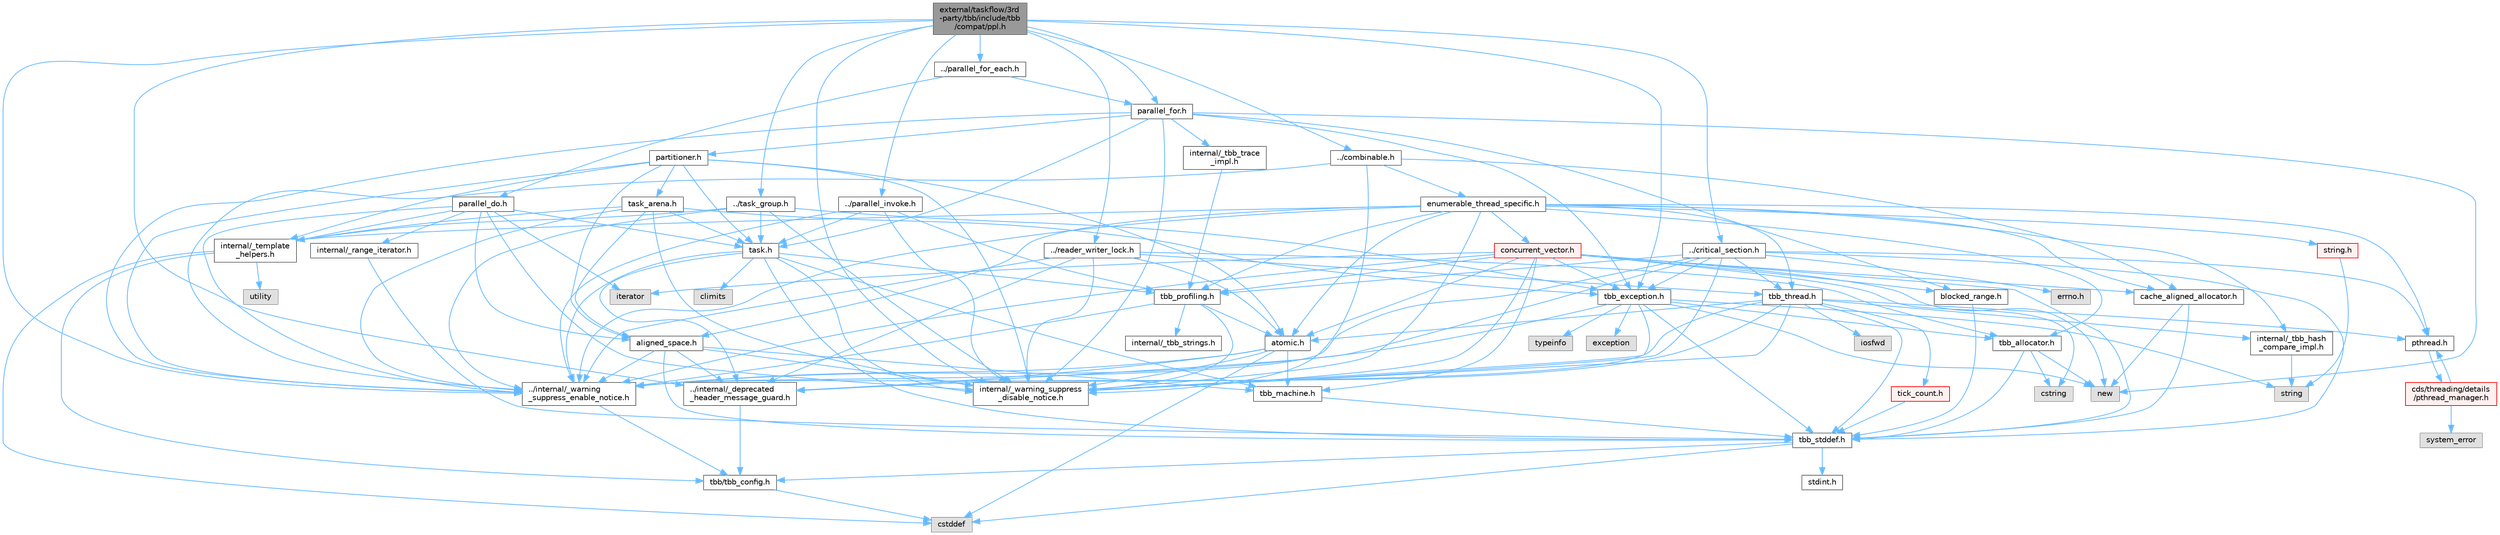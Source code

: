 digraph "external/taskflow/3rd-party/tbb/include/tbb/compat/ppl.h"
{
 // LATEX_PDF_SIZE
  bgcolor="transparent";
  edge [fontname=Helvetica,fontsize=10,labelfontname=Helvetica,labelfontsize=10];
  node [fontname=Helvetica,fontsize=10,shape=box,height=0.2,width=0.4];
  Node1 [id="Node000001",label="external/taskflow/3rd\l-party/tbb/include/tbb\l/compat/ppl.h",height=0.2,width=0.4,color="gray40", fillcolor="grey60", style="filled", fontcolor="black",tooltip=" "];
  Node1 -> Node2 [id="edge1_Node000001_Node000002",color="steelblue1",style="solid",tooltip=" "];
  Node2 [id="Node000002",label="../internal/_deprecated\l_header_message_guard.h",height=0.2,width=0.4,color="grey40", fillcolor="white", style="filled",URL="$__deprecated__header__message__guard_8h.html",tooltip=" "];
  Node2 -> Node3 [id="edge2_Node000002_Node000003",color="steelblue1",style="solid",tooltip=" "];
  Node3 [id="Node000003",label="tbb/tbb_config.h",height=0.2,width=0.4,color="grey40", fillcolor="white", style="filled",URL="$tbb__config_8h.html",tooltip=" "];
  Node3 -> Node4 [id="edge3_Node000003_Node000004",color="steelblue1",style="solid",tooltip=" "];
  Node4 [id="Node000004",label="cstddef",height=0.2,width=0.4,color="grey60", fillcolor="#E0E0E0", style="filled",tooltip=" "];
  Node1 -> Node5 [id="edge4_Node000001_Node000005",color="steelblue1",style="solid",tooltip=" "];
  Node5 [id="Node000005",label="../internal/_warning\l_suppress_enable_notice.h",height=0.2,width=0.4,color="grey40", fillcolor="white", style="filled",URL="$__warning__suppress__enable__notice_8h.html",tooltip=" "];
  Node5 -> Node3 [id="edge5_Node000005_Node000003",color="steelblue1",style="solid",tooltip=" "];
  Node1 -> Node6 [id="edge6_Node000001_Node000006",color="steelblue1",style="solid",tooltip=" "];
  Node6 [id="Node000006",label="../task_group.h",height=0.2,width=0.4,color="grey40", fillcolor="white", style="filled",URL="$task__group_8h.html",tooltip=" "];
  Node6 -> Node5 [id="edge7_Node000006_Node000005",color="steelblue1",style="solid",tooltip=" "];
  Node6 -> Node7 [id="edge8_Node000006_Node000007",color="steelblue1",style="solid",tooltip=" "];
  Node7 [id="Node000007",label="task.h",height=0.2,width=0.4,color="grey40", fillcolor="white", style="filled",URL="$task_8h.html",tooltip=" "];
  Node7 -> Node2 [id="edge9_Node000007_Node000002",color="steelblue1",style="solid",tooltip=" "];
  Node7 -> Node5 [id="edge10_Node000007_Node000005",color="steelblue1",style="solid",tooltip=" "];
  Node7 -> Node8 [id="edge11_Node000007_Node000008",color="steelblue1",style="solid",tooltip=" "];
  Node8 [id="Node000008",label="tbb_stddef.h",height=0.2,width=0.4,color="grey40", fillcolor="white", style="filled",URL="$tbb__stddef_8h.html",tooltip=" "];
  Node8 -> Node3 [id="edge12_Node000008_Node000003",color="steelblue1",style="solid",tooltip=" "];
  Node8 -> Node4 [id="edge13_Node000008_Node000004",color="steelblue1",style="solid",tooltip=" "];
  Node8 -> Node9 [id="edge14_Node000008_Node000009",color="steelblue1",style="solid",tooltip=" "];
  Node9 [id="Node000009",label="stdint.h",height=0.2,width=0.4,color="grey40", fillcolor="white", style="filled",URL="$stdint_8h.html",tooltip=" "];
  Node7 -> Node10 [id="edge15_Node000007_Node000010",color="steelblue1",style="solid",tooltip=" "];
  Node10 [id="Node000010",label="tbb_machine.h",height=0.2,width=0.4,color="grey40", fillcolor="white", style="filled",URL="$tbb__machine_8h.html",tooltip=" "];
  Node10 -> Node8 [id="edge16_Node000010_Node000008",color="steelblue1",style="solid",tooltip=" "];
  Node7 -> Node11 [id="edge17_Node000007_Node000011",color="steelblue1",style="solid",tooltip=" "];
  Node11 [id="Node000011",label="tbb_profiling.h",height=0.2,width=0.4,color="grey40", fillcolor="white", style="filled",URL="$tbb__profiling_8h.html",tooltip=" "];
  Node11 -> Node5 [id="edge18_Node000011_Node000005",color="steelblue1",style="solid",tooltip=" "];
  Node11 -> Node12 [id="edge19_Node000011_Node000012",color="steelblue1",style="solid",tooltip=" "];
  Node12 [id="Node000012",label="internal/_tbb_strings.h",height=0.2,width=0.4,color="grey40", fillcolor="white", style="filled",URL="$__tbb__strings_8h.html",tooltip=" "];
  Node11 -> Node13 [id="edge20_Node000011_Node000013",color="steelblue1",style="solid",tooltip=" "];
  Node13 [id="Node000013",label="atomic.h",height=0.2,width=0.4,color="grey40", fillcolor="white", style="filled",URL="$external_2taskflow_23rd-party_2tbb_2include_2tbb_2atomic_8h.html",tooltip=" "];
  Node13 -> Node2 [id="edge21_Node000013_Node000002",color="steelblue1",style="solid",tooltip=" "];
  Node13 -> Node5 [id="edge22_Node000013_Node000005",color="steelblue1",style="solid",tooltip=" "];
  Node13 -> Node4 [id="edge23_Node000013_Node000004",color="steelblue1",style="solid",tooltip=" "];
  Node13 -> Node10 [id="edge24_Node000013_Node000010",color="steelblue1",style="solid",tooltip=" "];
  Node13 -> Node14 [id="edge25_Node000013_Node000014",color="steelblue1",style="solid",tooltip=" "];
  Node14 [id="Node000014",label="internal/_warning_suppress\l_disable_notice.h",height=0.2,width=0.4,color="grey40", fillcolor="white", style="filled",URL="$__warning__suppress__disable__notice_8h.html",tooltip=" "];
  Node11 -> Node14 [id="edge26_Node000011_Node000014",color="steelblue1",style="solid",tooltip=" "];
  Node7 -> Node15 [id="edge27_Node000007_Node000015",color="steelblue1",style="solid",tooltip=" "];
  Node15 [id="Node000015",label="climits",height=0.2,width=0.4,color="grey60", fillcolor="#E0E0E0", style="filled",tooltip=" "];
  Node7 -> Node14 [id="edge28_Node000007_Node000014",color="steelblue1",style="solid",tooltip=" "];
  Node6 -> Node16 [id="edge29_Node000006_Node000016",color="steelblue1",style="solid",tooltip=" "];
  Node16 [id="Node000016",label="tbb_exception.h",height=0.2,width=0.4,color="grey40", fillcolor="white", style="filled",URL="$tbb__exception_8h.html",tooltip=" "];
  Node16 -> Node5 [id="edge30_Node000016_Node000005",color="steelblue1",style="solid",tooltip=" "];
  Node16 -> Node8 [id="edge31_Node000016_Node000008",color="steelblue1",style="solid",tooltip=" "];
  Node16 -> Node17 [id="edge32_Node000016_Node000017",color="steelblue1",style="solid",tooltip=" "];
  Node17 [id="Node000017",label="exception",height=0.2,width=0.4,color="grey60", fillcolor="#E0E0E0", style="filled",tooltip=" "];
  Node16 -> Node18 [id="edge33_Node000016_Node000018",color="steelblue1",style="solid",tooltip=" "];
  Node18 [id="Node000018",label="new",height=0.2,width=0.4,color="grey60", fillcolor="#E0E0E0", style="filled",tooltip=" "];
  Node16 -> Node19 [id="edge34_Node000016_Node000019",color="steelblue1",style="solid",tooltip=" "];
  Node19 [id="Node000019",label="string",height=0.2,width=0.4,color="grey60", fillcolor="#E0E0E0", style="filled",tooltip=" "];
  Node16 -> Node20 [id="edge35_Node000016_Node000020",color="steelblue1",style="solid",tooltip=" "];
  Node20 [id="Node000020",label="tbb_allocator.h",height=0.2,width=0.4,color="grey40", fillcolor="white", style="filled",URL="$tbb__allocator_8h.html",tooltip=" "];
  Node20 -> Node8 [id="edge36_Node000020_Node000008",color="steelblue1",style="solid",tooltip=" "];
  Node20 -> Node18 [id="edge37_Node000020_Node000018",color="steelblue1",style="solid",tooltip=" "];
  Node20 -> Node21 [id="edge38_Node000020_Node000021",color="steelblue1",style="solid",tooltip=" "];
  Node21 [id="Node000021",label="cstring",height=0.2,width=0.4,color="grey60", fillcolor="#E0E0E0", style="filled",tooltip=" "];
  Node16 -> Node22 [id="edge39_Node000016_Node000022",color="steelblue1",style="solid",tooltip=" "];
  Node22 [id="Node000022",label="typeinfo",height=0.2,width=0.4,color="grey60", fillcolor="#E0E0E0", style="filled",tooltip=" "];
  Node16 -> Node14 [id="edge40_Node000016_Node000014",color="steelblue1",style="solid",tooltip=" "];
  Node6 -> Node23 [id="edge41_Node000006_Node000023",color="steelblue1",style="solid",tooltip=" "];
  Node23 [id="Node000023",label="internal/_template\l_helpers.h",height=0.2,width=0.4,color="grey40", fillcolor="white", style="filled",URL="$__template__helpers_8h.html",tooltip=" "];
  Node23 -> Node24 [id="edge42_Node000023_Node000024",color="steelblue1",style="solid",tooltip=" "];
  Node24 [id="Node000024",label="utility",height=0.2,width=0.4,color="grey60", fillcolor="#E0E0E0", style="filled",tooltip=" "];
  Node23 -> Node4 [id="edge43_Node000023_Node000004",color="steelblue1",style="solid",tooltip=" "];
  Node23 -> Node3 [id="edge44_Node000023_Node000003",color="steelblue1",style="solid",tooltip=" "];
  Node6 -> Node14 [id="edge45_Node000006_Node000014",color="steelblue1",style="solid",tooltip=" "];
  Node1 -> Node25 [id="edge46_Node000001_Node000025",color="steelblue1",style="solid",tooltip=" "];
  Node25 [id="Node000025",label="../parallel_invoke.h",height=0.2,width=0.4,color="grey40", fillcolor="white", style="filled",URL="$parallel__invoke_8h.html",tooltip=" "];
  Node25 -> Node5 [id="edge47_Node000025_Node000005",color="steelblue1",style="solid",tooltip=" "];
  Node25 -> Node7 [id="edge48_Node000025_Node000007",color="steelblue1",style="solid",tooltip=" "];
  Node25 -> Node11 [id="edge49_Node000025_Node000011",color="steelblue1",style="solid",tooltip=" "];
  Node25 -> Node14 [id="edge50_Node000025_Node000014",color="steelblue1",style="solid",tooltip=" "];
  Node1 -> Node26 [id="edge51_Node000001_Node000026",color="steelblue1",style="solid",tooltip=" "];
  Node26 [id="Node000026",label="../parallel_for_each.h",height=0.2,width=0.4,color="grey40", fillcolor="white", style="filled",URL="$parallel__for__each_8h.html",tooltip=" "];
  Node26 -> Node27 [id="edge52_Node000026_Node000027",color="steelblue1",style="solid",tooltip=" "];
  Node27 [id="Node000027",label="parallel_do.h",height=0.2,width=0.4,color="grey40", fillcolor="white", style="filled",URL="$parallel__do_8h.html",tooltip=" "];
  Node27 -> Node5 [id="edge53_Node000027_Node000005",color="steelblue1",style="solid",tooltip=" "];
  Node27 -> Node28 [id="edge54_Node000027_Node000028",color="steelblue1",style="solid",tooltip=" "];
  Node28 [id="Node000028",label="internal/_range_iterator.h",height=0.2,width=0.4,color="grey40", fillcolor="white", style="filled",URL="$__range__iterator_8h.html",tooltip=" "];
  Node28 -> Node8 [id="edge55_Node000028_Node000008",color="steelblue1",style="solid",tooltip=" "];
  Node27 -> Node23 [id="edge56_Node000027_Node000023",color="steelblue1",style="solid",tooltip=" "];
  Node27 -> Node7 [id="edge57_Node000027_Node000007",color="steelblue1",style="solid",tooltip=" "];
  Node27 -> Node29 [id="edge58_Node000027_Node000029",color="steelblue1",style="solid",tooltip=" "];
  Node29 [id="Node000029",label="aligned_space.h",height=0.2,width=0.4,color="grey40", fillcolor="white", style="filled",URL="$aligned__space_8h.html",tooltip=" "];
  Node29 -> Node2 [id="edge59_Node000029_Node000002",color="steelblue1",style="solid",tooltip=" "];
  Node29 -> Node5 [id="edge60_Node000029_Node000005",color="steelblue1",style="solid",tooltip=" "];
  Node29 -> Node8 [id="edge61_Node000029_Node000008",color="steelblue1",style="solid",tooltip=" "];
  Node29 -> Node10 [id="edge62_Node000029_Node000010",color="steelblue1",style="solid",tooltip=" "];
  Node29 -> Node14 [id="edge63_Node000029_Node000014",color="steelblue1",style="solid",tooltip=" "];
  Node27 -> Node30 [id="edge64_Node000027_Node000030",color="steelblue1",style="solid",tooltip=" "];
  Node30 [id="Node000030",label="iterator",height=0.2,width=0.4,color="grey60", fillcolor="#E0E0E0", style="filled",tooltip=" "];
  Node27 -> Node14 [id="edge65_Node000027_Node000014",color="steelblue1",style="solid",tooltip=" "];
  Node26 -> Node31 [id="edge66_Node000026_Node000031",color="steelblue1",style="solid",tooltip=" "];
  Node31 [id="Node000031",label="parallel_for.h",height=0.2,width=0.4,color="grey40", fillcolor="white", style="filled",URL="$tbb_2parallel__for_8h.html",tooltip=" "];
  Node31 -> Node5 [id="edge67_Node000031_Node000005",color="steelblue1",style="solid",tooltip=" "];
  Node31 -> Node18 [id="edge68_Node000031_Node000018",color="steelblue1",style="solid",tooltip=" "];
  Node31 -> Node7 [id="edge69_Node000031_Node000007",color="steelblue1",style="solid",tooltip=" "];
  Node31 -> Node32 [id="edge70_Node000031_Node000032",color="steelblue1",style="solid",tooltip=" "];
  Node32 [id="Node000032",label="partitioner.h",height=0.2,width=0.4,color="grey40", fillcolor="white", style="filled",URL="$partitioner_8h.html",tooltip=" "];
  Node32 -> Node5 [id="edge71_Node000032_Node000005",color="steelblue1",style="solid",tooltip=" "];
  Node32 -> Node7 [id="edge72_Node000032_Node000007",color="steelblue1",style="solid",tooltip=" "];
  Node32 -> Node33 [id="edge73_Node000032_Node000033",color="steelblue1",style="solid",tooltip=" "];
  Node33 [id="Node000033",label="task_arena.h",height=0.2,width=0.4,color="grey40", fillcolor="white", style="filled",URL="$task__arena_8h.html",tooltip=" "];
  Node33 -> Node5 [id="edge74_Node000033_Node000005",color="steelblue1",style="solid",tooltip=" "];
  Node33 -> Node7 [id="edge75_Node000033_Node000007",color="steelblue1",style="solid",tooltip=" "];
  Node33 -> Node16 [id="edge76_Node000033_Node000016",color="steelblue1",style="solid",tooltip=" "];
  Node33 -> Node23 [id="edge77_Node000033_Node000023",color="steelblue1",style="solid",tooltip=" "];
  Node33 -> Node29 [id="edge78_Node000033_Node000029",color="steelblue1",style="solid",tooltip=" "];
  Node33 -> Node14 [id="edge79_Node000033_Node000014",color="steelblue1",style="solid",tooltip=" "];
  Node32 -> Node29 [id="edge80_Node000032_Node000029",color="steelblue1",style="solid",tooltip=" "];
  Node32 -> Node13 [id="edge81_Node000032_Node000013",color="steelblue1",style="solid",tooltip=" "];
  Node32 -> Node23 [id="edge82_Node000032_Node000023",color="steelblue1",style="solid",tooltip=" "];
  Node32 -> Node14 [id="edge83_Node000032_Node000014",color="steelblue1",style="solid",tooltip=" "];
  Node31 -> Node34 [id="edge84_Node000031_Node000034",color="steelblue1",style="solid",tooltip=" "];
  Node34 [id="Node000034",label="blocked_range.h",height=0.2,width=0.4,color="grey40", fillcolor="white", style="filled",URL="$blocked__range_8h.html",tooltip=" "];
  Node34 -> Node8 [id="edge85_Node000034_Node000008",color="steelblue1",style="solid",tooltip=" "];
  Node31 -> Node16 [id="edge86_Node000031_Node000016",color="steelblue1",style="solid",tooltip=" "];
  Node31 -> Node35 [id="edge87_Node000031_Node000035",color="steelblue1",style="solid",tooltip=" "];
  Node35 [id="Node000035",label="internal/_tbb_trace\l_impl.h",height=0.2,width=0.4,color="grey40", fillcolor="white", style="filled",URL="$__tbb__trace__impl_8h.html",tooltip=" "];
  Node35 -> Node11 [id="edge88_Node000035_Node000011",color="steelblue1",style="solid",tooltip=" "];
  Node31 -> Node14 [id="edge89_Node000031_Node000014",color="steelblue1",style="solid",tooltip=" "];
  Node1 -> Node31 [id="edge90_Node000001_Node000031",color="steelblue1",style="solid",tooltip=" "];
  Node1 -> Node16 [id="edge91_Node000001_Node000016",color="steelblue1",style="solid",tooltip=" "];
  Node1 -> Node36 [id="edge92_Node000001_Node000036",color="steelblue1",style="solid",tooltip=" "];
  Node36 [id="Node000036",label="../critical_section.h",height=0.2,width=0.4,color="grey40", fillcolor="white", style="filled",URL="$critical__section_8h.html",tooltip=" "];
  Node36 -> Node2 [id="edge93_Node000036_Node000002",color="steelblue1",style="solid",tooltip=" "];
  Node36 -> Node5 [id="edge94_Node000036_Node000005",color="steelblue1",style="solid",tooltip=" "];
  Node36 -> Node37 [id="edge95_Node000036_Node000037",color="steelblue1",style="solid",tooltip=" "];
  Node37 [id="Node000037",label="pthread.h",height=0.2,width=0.4,color="grey40", fillcolor="white", style="filled",URL="$pthread_8h.html",tooltip=" "];
  Node37 -> Node38 [id="edge96_Node000037_Node000038",color="steelblue1",style="solid",tooltip=" "];
  Node38 [id="Node000038",label="cds/threading/details\l/pthread_manager.h",height=0.2,width=0.4,color="red", fillcolor="#FFF0F0", style="filled",URL="$pthread__manager_8h.html",tooltip=" "];
  Node38 -> Node39 [id="edge97_Node000038_Node000039",color="steelblue1",style="solid",tooltip=" "];
  Node39 [id="Node000039",label="system_error",height=0.2,width=0.4,color="grey60", fillcolor="#E0E0E0", style="filled",tooltip=" "];
  Node38 -> Node37 [id="edge98_Node000038_Node000037",color="steelblue1",style="solid",tooltip=" "];
  Node36 -> Node81 [id="edge99_Node000036_Node000081",color="steelblue1",style="solid",tooltip=" "];
  Node81 [id="Node000081",label="errno.h",height=0.2,width=0.4,color="grey60", fillcolor="#E0E0E0", style="filled",tooltip=" "];
  Node36 -> Node8 [id="edge100_Node000036_Node000008",color="steelblue1",style="solid",tooltip=" "];
  Node36 -> Node82 [id="edge101_Node000036_Node000082",color="steelblue1",style="solid",tooltip=" "];
  Node82 [id="Node000082",label="tbb_thread.h",height=0.2,width=0.4,color="grey40", fillcolor="white", style="filled",URL="$tbb__thread_8h.html",tooltip=" "];
  Node82 -> Node2 [id="edge102_Node000082_Node000002",color="steelblue1",style="solid",tooltip=" "];
  Node82 -> Node5 [id="edge103_Node000082_Node000005",color="steelblue1",style="solid",tooltip=" "];
  Node82 -> Node8 [id="edge104_Node000082_Node000008",color="steelblue1",style="solid",tooltip=" "];
  Node82 -> Node37 [id="edge105_Node000082_Node000037",color="steelblue1",style="solid",tooltip=" "];
  Node82 -> Node13 [id="edge106_Node000082_Node000013",color="steelblue1",style="solid",tooltip=" "];
  Node82 -> Node83 [id="edge107_Node000082_Node000083",color="steelblue1",style="solid",tooltip=" "];
  Node83 [id="Node000083",label="internal/_tbb_hash\l_compare_impl.h",height=0.2,width=0.4,color="grey40", fillcolor="white", style="filled",URL="$__tbb__hash__compare__impl_8h.html",tooltip=" "];
  Node83 -> Node19 [id="edge108_Node000083_Node000019",color="steelblue1",style="solid",tooltip=" "];
  Node82 -> Node84 [id="edge109_Node000082_Node000084",color="steelblue1",style="solid",tooltip=" "];
  Node84 [id="Node000084",label="tick_count.h",height=0.2,width=0.4,color="red", fillcolor="#FFF0F0", style="filled",URL="$tick__count_8h.html",tooltip=" "];
  Node84 -> Node8 [id="edge110_Node000084_Node000008",color="steelblue1",style="solid",tooltip=" "];
  Node82 -> Node86 [id="edge111_Node000082_Node000086",color="steelblue1",style="solid",tooltip=" "];
  Node86 [id="Node000086",label="iosfwd",height=0.2,width=0.4,color="grey60", fillcolor="#E0E0E0", style="filled",tooltip=" "];
  Node82 -> Node14 [id="edge112_Node000082_Node000014",color="steelblue1",style="solid",tooltip=" "];
  Node36 -> Node16 [id="edge113_Node000036_Node000016",color="steelblue1",style="solid",tooltip=" "];
  Node36 -> Node11 [id="edge114_Node000036_Node000011",color="steelblue1",style="solid",tooltip=" "];
  Node36 -> Node14 [id="edge115_Node000036_Node000014",color="steelblue1",style="solid",tooltip=" "];
  Node1 -> Node87 [id="edge116_Node000001_Node000087",color="steelblue1",style="solid",tooltip=" "];
  Node87 [id="Node000087",label="../reader_writer_lock.h",height=0.2,width=0.4,color="grey40", fillcolor="white", style="filled",URL="$reader__writer__lock_8h.html",tooltip=" "];
  Node87 -> Node2 [id="edge117_Node000087_Node000002",color="steelblue1",style="solid",tooltip=" "];
  Node87 -> Node5 [id="edge118_Node000087_Node000005",color="steelblue1",style="solid",tooltip=" "];
  Node87 -> Node82 [id="edge119_Node000087_Node000082",color="steelblue1",style="solid",tooltip=" "];
  Node87 -> Node20 [id="edge120_Node000087_Node000020",color="steelblue1",style="solid",tooltip=" "];
  Node87 -> Node13 [id="edge121_Node000087_Node000013",color="steelblue1",style="solid",tooltip=" "];
  Node87 -> Node14 [id="edge122_Node000087_Node000014",color="steelblue1",style="solid",tooltip=" "];
  Node1 -> Node88 [id="edge123_Node000001_Node000088",color="steelblue1",style="solid",tooltip=" "];
  Node88 [id="Node000088",label="../combinable.h",height=0.2,width=0.4,color="grey40", fillcolor="white", style="filled",URL="$combinable_8h.html",tooltip=" "];
  Node88 -> Node5 [id="edge124_Node000088_Node000005",color="steelblue1",style="solid",tooltip=" "];
  Node88 -> Node89 [id="edge125_Node000088_Node000089",color="steelblue1",style="solid",tooltip=" "];
  Node89 [id="Node000089",label="enumerable_thread_specific.h",height=0.2,width=0.4,color="grey40", fillcolor="white", style="filled",URL="$enumerable__thread__specific_8h.html",tooltip=" "];
  Node89 -> Node5 [id="edge126_Node000089_Node000005",color="steelblue1",style="solid",tooltip=" "];
  Node89 -> Node13 [id="edge127_Node000089_Node000013",color="steelblue1",style="solid",tooltip=" "];
  Node89 -> Node90 [id="edge128_Node000089_Node000090",color="steelblue1",style="solid",tooltip=" "];
  Node90 [id="Node000090",label="concurrent_vector.h",height=0.2,width=0.4,color="red", fillcolor="#FFF0F0", style="filled",URL="$concurrent__vector_8h.html",tooltip=" "];
  Node90 -> Node5 [id="edge129_Node000090_Node000005",color="steelblue1",style="solid",tooltip=" "];
  Node90 -> Node8 [id="edge130_Node000090_Node000008",color="steelblue1",style="solid",tooltip=" "];
  Node90 -> Node16 [id="edge131_Node000090_Node000016",color="steelblue1",style="solid",tooltip=" "];
  Node90 -> Node13 [id="edge132_Node000090_Node000013",color="steelblue1",style="solid",tooltip=" "];
  Node90 -> Node91 [id="edge133_Node000090_Node000091",color="steelblue1",style="solid",tooltip=" "];
  Node91 [id="Node000091",label="cache_aligned_allocator.h",height=0.2,width=0.4,color="grey40", fillcolor="white", style="filled",URL="$cache__aligned__allocator_8h.html",tooltip=" "];
  Node91 -> Node18 [id="edge134_Node000091_Node000018",color="steelblue1",style="solid",tooltip=" "];
  Node91 -> Node8 [id="edge135_Node000091_Node000008",color="steelblue1",style="solid",tooltip=" "];
  Node90 -> Node34 [id="edge136_Node000090_Node000034",color="steelblue1",style="solid",tooltip=" "];
  Node90 -> Node10 [id="edge137_Node000090_Node000010",color="steelblue1",style="solid",tooltip=" "];
  Node90 -> Node11 [id="edge138_Node000090_Node000011",color="steelblue1",style="solid",tooltip=" "];
  Node90 -> Node18 [id="edge139_Node000090_Node000018",color="steelblue1",style="solid",tooltip=" "];
  Node90 -> Node21 [id="edge140_Node000090_Node000021",color="steelblue1",style="solid",tooltip=" "];
  Node90 -> Node30 [id="edge141_Node000090_Node000030",color="steelblue1",style="solid",tooltip=" "];
  Node90 -> Node14 [id="edge142_Node000090_Node000014",color="steelblue1",style="solid",tooltip=" "];
  Node89 -> Node82 [id="edge143_Node000089_Node000082",color="steelblue1",style="solid",tooltip=" "];
  Node89 -> Node20 [id="edge144_Node000089_Node000020",color="steelblue1",style="solid",tooltip=" "];
  Node89 -> Node91 [id="edge145_Node000089_Node000091",color="steelblue1",style="solid",tooltip=" "];
  Node89 -> Node29 [id="edge146_Node000089_Node000029",color="steelblue1",style="solid",tooltip=" "];
  Node89 -> Node23 [id="edge147_Node000089_Node000023",color="steelblue1",style="solid",tooltip=" "];
  Node89 -> Node83 [id="edge148_Node000089_Node000083",color="steelblue1",style="solid",tooltip=" "];
  Node89 -> Node11 [id="edge149_Node000089_Node000011",color="steelblue1",style="solid",tooltip=" "];
  Node89 -> Node95 [id="edge150_Node000089_Node000095",color="steelblue1",style="solid",tooltip=" "];
  Node95 [id="Node000095",label="string.h",height=0.2,width=0.4,color="red", fillcolor="#FFF0F0", style="filled",URL="$string_8h.html",tooltip=" "];
  Node95 -> Node19 [id="edge151_Node000095_Node000019",color="steelblue1",style="solid",tooltip=" "];
  Node89 -> Node37 [id="edge152_Node000089_Node000037",color="steelblue1",style="solid",tooltip=" "];
  Node89 -> Node14 [id="edge153_Node000089_Node000014",color="steelblue1",style="solid",tooltip=" "];
  Node88 -> Node91 [id="edge154_Node000088_Node000091",color="steelblue1",style="solid",tooltip=" "];
  Node88 -> Node14 [id="edge155_Node000088_Node000014",color="steelblue1",style="solid",tooltip=" "];
  Node1 -> Node14 [id="edge156_Node000001_Node000014",color="steelblue1",style="solid",tooltip=" "];
}
